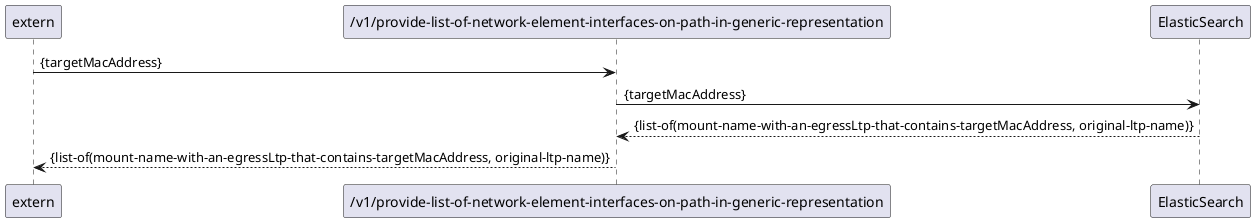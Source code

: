 @startuml
skinparam responseMessageBelowArrow true

"extern" -> "/v1/provide-list-of-network-element-interfaces-on-path-in-generic-representation": {targetMacAddress}

"/v1/provide-list-of-network-element-interfaces-on-path-in-generic-representation" -> "ElasticSearch": {targetMacAddress}
"ElasticSearch" --> "/v1/provide-list-of-network-element-interfaces-on-path-in-generic-representation": {list-of(mount-name-with-an-egressLtp-that-contains-targetMacAddress, original-ltp-name)}

"/v1/provide-list-of-network-element-interfaces-on-path-in-generic-representation" --> "extern": {list-of(mount-name-with-an-egressLtp-that-contains-targetMacAddress, original-ltp-name)}

@enduml